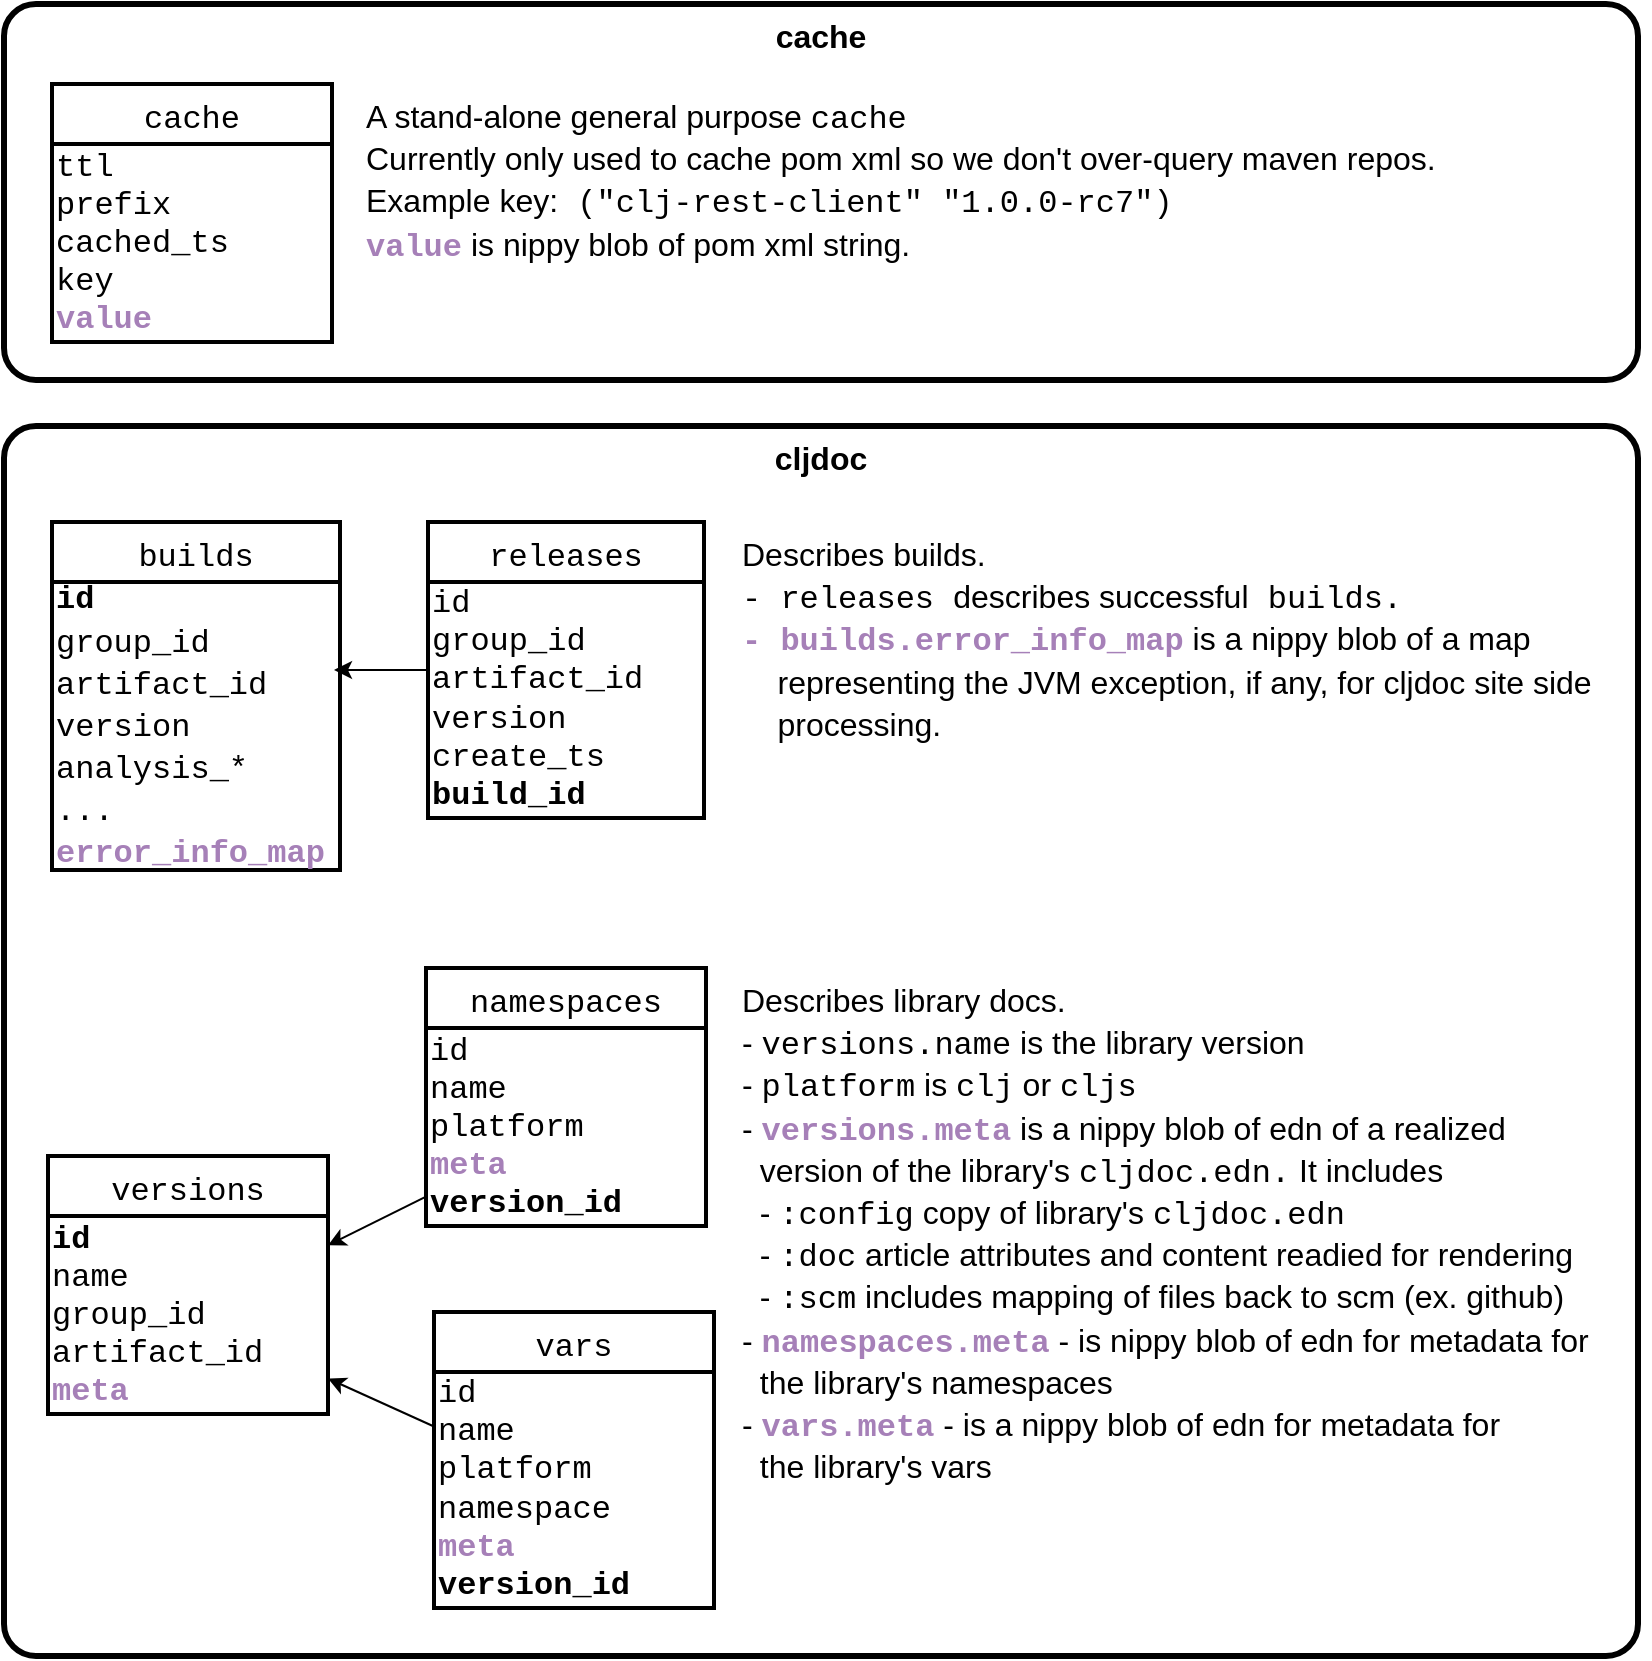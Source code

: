 <mxfile version="16.4.0" type="device"><diagram id="x0OIC25CdcF4G-5w8jhl" name="Page-1"><mxGraphModel dx="1092" dy="989" grid="0" gridSize="10" guides="1" tooltips="1" connect="1" arrows="1" fold="1" page="1" pageScale="1" pageWidth="850" pageHeight="1100" math="0" shadow="0"><root><mxCell id="0"/><mxCell id="1" parent="0"/><mxCell id="0VXVyVYK4qTJovBp4t-X-4" value="&lt;font style=&quot;font-size: 16px&quot;&gt;&lt;b&gt;cljdoc&lt;/b&gt;&lt;/font&gt;" style="rounded=1;whiteSpace=wrap;html=1;align=center;verticalAlign=top;absoluteArcSize=1;arcSize=32;imageHeight=24;strokeWidth=3;" parent="1" vertex="1"><mxGeometry x="10" y="220" width="817" height="615" as="geometry"/></mxCell><mxCell id="0VXVyVYK4qTJovBp4t-X-1" value="&lt;font style=&quot;font-size: 16px&quot;&gt;&lt;b&gt;cache&lt;/b&gt;&lt;/font&gt;" style="rounded=1;whiteSpace=wrap;html=1;align=center;verticalAlign=top;arcSize=32;absoluteArcSize=1;strokeWidth=3;" parent="1" vertex="1"><mxGeometry x="10" y="9" width="817" height="188" as="geometry"/></mxCell><mxCell id="XDUaAF7kfkTxVxzrnG6w-2" value="cache" style="swimlane;fontStyle=0;childLayout=stackLayout;horizontal=1;startSize=30;horizontalStack=0;resizeParent=1;resizeParentMax=0;resizeLast=0;collapsible=1;marginBottom=0;fontFamily=Courier New;fontSize=16;strokeWidth=2;" parent="1" vertex="1"><mxGeometry x="34" y="49" width="140" height="129" as="geometry"><mxRectangle x="160" y="370" width="50" height="30" as="alternateBounds"/></mxGeometry></mxCell><mxCell id="XDUaAF7kfkTxVxzrnG6w-40" value="&lt;span style=&quot;font-size: 16px&quot;&gt;ttl&lt;/span&gt;&lt;br style=&quot;padding: 0px ; margin: 0px ; font-size: 16px&quot;&gt;&lt;span style=&quot;font-size: 16px&quot;&gt;prefix&lt;/span&gt;&lt;br style=&quot;padding: 0px ; margin: 0px ; font-size: 16px&quot;&gt;&lt;span style=&quot;font-size: 16px&quot;&gt;cached_ts&lt;/span&gt;&lt;br style=&quot;padding: 0px ; margin: 0px ; font-size: 16px&quot;&gt;&lt;span style=&quot;font-size: 16px&quot;&gt;key&lt;/span&gt;&lt;br style=&quot;padding: 0px ; margin: 0px ; font-size: 16px&quot;&gt;&lt;span style=&quot;font-size: 16px&quot;&gt;&lt;b&gt;&lt;font color=&quot;#a680b8&quot;&gt;value&lt;/font&gt;&lt;/b&gt;&lt;/span&gt;" style="text;html=1;align=left;verticalAlign=middle;resizable=0;points=[];autosize=1;strokeColor=none;fillColor=none;fontFamily=Courier New;fontSize=16;" parent="XDUaAF7kfkTxVxzrnG6w-2" vertex="1"><mxGeometry y="30" width="140" height="99" as="geometry"/></mxCell><mxCell id="XDUaAF7kfkTxVxzrnG6w-44" style="rounded=0;orthogonalLoop=1;jettySize=auto;html=1;fontFamily=Courier New;fontSize=16;fontColor=#A680B8;" parent="1" source="XDUaAF7kfkTxVxzrnG6w-7" edge="1"><mxGeometry relative="1" as="geometry"><mxPoint x="175" y="342" as="targetPoint"/></mxGeometry></mxCell><mxCell id="XDUaAF7kfkTxVxzrnG6w-7" value="releases" style="swimlane;fontStyle=0;childLayout=stackLayout;horizontal=1;startSize=30;horizontalStack=0;resizeParent=1;resizeParentMax=0;resizeLast=0;collapsible=1;marginBottom=0;fontFamily=Courier New;fontSize=16;strokeWidth=2;" parent="1" vertex="1"><mxGeometry x="222" y="268" width="138" height="148" as="geometry"/></mxCell><mxCell id="XDUaAF7kfkTxVxzrnG6w-50" value="&lt;font color=&quot;#000000&quot;&gt;id&lt;br style=&quot;padding: 0px ; margin: 0px&quot;&gt;group_id&lt;br style=&quot;padding: 0px ; margin: 0px&quot;&gt;artifact_id&lt;br style=&quot;padding: 0px ; margin: 0px&quot;&gt;version&lt;br style=&quot;padding: 0px ; margin: 0px&quot;&gt;create_ts&lt;br style=&quot;padding: 0px ; margin: 0px&quot;&gt;&lt;b&gt;build_id&lt;/b&gt;&lt;/font&gt;" style="text;html=1;align=left;verticalAlign=middle;resizable=0;points=[];autosize=1;strokeColor=none;fillColor=none;fontSize=16;fontFamily=Courier New;fontColor=#A680B8;" parent="XDUaAF7kfkTxVxzrnG6w-7" vertex="1"><mxGeometry y="30" width="138" height="118" as="geometry"/></mxCell><mxCell id="XDUaAF7kfkTxVxzrnG6w-11" value="namespaces" style="swimlane;fontStyle=0;childLayout=stackLayout;horizontal=1;startSize=30;horizontalStack=0;resizeParent=1;resizeParentMax=0;resizeLast=0;collapsible=1;marginBottom=0;fontFamily=Courier New;fontSize=16;strokeWidth=2;" parent="1" vertex="1"><mxGeometry x="221" y="491" width="140" height="129" as="geometry"/></mxCell><mxCell id="XDUaAF7kfkTxVxzrnG6w-46" value="&lt;span style=&quot;color: rgb(0 , 0 , 0)&quot;&gt;id&lt;/span&gt;&lt;br style=&quot;padding: 0px ; margin: 0px ; color: rgb(0 , 0 , 0)&quot;&gt;&lt;span style=&quot;color: rgb(0 , 0 , 0)&quot;&gt;name&lt;/span&gt;&lt;br style=&quot;padding: 0px ; margin: 0px ; color: rgb(0 , 0 , 0)&quot;&gt;&lt;span style=&quot;color: rgb(0 , 0 , 0)&quot;&gt;platform&lt;/span&gt;&lt;br style=&quot;padding: 0px ; margin: 0px ; color: rgb(0 , 0 , 0)&quot;&gt;&lt;b&gt;meta&lt;/b&gt;&lt;br style=&quot;padding: 0px ; margin: 0px ; color: rgb(0 , 0 , 0)&quot;&gt;&lt;span style=&quot;color: rgb(0 , 0 , 0)&quot;&gt;&lt;b&gt;version_id&lt;/b&gt;&lt;/span&gt;" style="text;html=1;align=left;verticalAlign=middle;resizable=0;points=[];autosize=1;strokeColor=none;fillColor=none;fontSize=16;fontFamily=Courier New;fontColor=#A680B8;" parent="XDUaAF7kfkTxVxzrnG6w-11" vertex="1"><mxGeometry y="30" width="140" height="99" as="geometry"/></mxCell><mxCell id="XDUaAF7kfkTxVxzrnG6w-15" value="builds" style="swimlane;fontStyle=0;childLayout=stackLayout;horizontal=1;startSize=30;horizontalStack=0;resizeParent=1;resizeParentMax=0;resizeLast=0;collapsible=1;marginBottom=0;fontFamily=Courier New;fontSize=16;strokeWidth=2;" parent="1" vertex="1"><mxGeometry x="34" y="268" width="144" height="174" as="geometry"/></mxCell><mxCell id="XDUaAF7kfkTxVxzrnG6w-41" value="&lt;font face=&quot;Courier New&quot;&gt;&lt;font color=&quot;#000000&quot;&gt;&lt;b&gt;id&lt;/b&gt;&lt;br style=&quot;padding: 0px ; margin: 0px&quot;&gt;group_id&lt;br style=&quot;padding: 0px ; margin: 0px&quot;&gt;artifact_id&lt;br style=&quot;padding: 0px ; margin: 0px&quot;&gt;version&lt;br style=&quot;padding: 0px ; margin: 0px&quot;&gt;analysis_*&lt;br style=&quot;padding: 0px ; margin: 0px&quot;&gt;...&lt;br style=&quot;padding: 0px ; margin: 0px&quot;&gt;&lt;/font&gt;&lt;b&gt;error_info_map&lt;/b&gt;&lt;/font&gt;" style="text;html=1;align=left;verticalAlign=middle;resizable=0;points=[];autosize=1;strokeColor=none;fillColor=none;fontSize=16;fontFamily=Helvetica;fontColor=#A680B8;strokeWidth=2;" parent="XDUaAF7kfkTxVxzrnG6w-15" vertex="1"><mxGeometry y="30" width="144" height="144" as="geometry"/></mxCell><mxCell id="XDUaAF7kfkTxVxzrnG6w-19" value="vars" style="swimlane;fontStyle=0;childLayout=stackLayout;horizontal=1;startSize=30;horizontalStack=0;resizeParent=1;resizeParentMax=0;resizeLast=0;collapsible=1;marginBottom=0;fontFamily=Courier New;fontSize=16;strokeWidth=2;" parent="1" vertex="1"><mxGeometry x="225" y="663" width="140" height="148" as="geometry"/></mxCell><mxCell id="XDUaAF7kfkTxVxzrnG6w-47" value="&lt;span style=&quot;color: rgb(0 , 0 , 0)&quot;&gt;id&lt;/span&gt;&lt;br style=&quot;padding: 0px ; margin: 0px ; color: rgb(0 , 0 , 0)&quot;&gt;&lt;span style=&quot;color: rgb(0 , 0 , 0)&quot;&gt;name&lt;/span&gt;&lt;br style=&quot;padding: 0px ; margin: 0px ; color: rgb(0 , 0 , 0)&quot;&gt;&lt;span style=&quot;color: rgb(0 , 0 , 0)&quot;&gt;platform&lt;/span&gt;&lt;br style=&quot;padding: 0px ; margin: 0px ; color: rgb(0 , 0 , 0)&quot;&gt;&lt;span style=&quot;color: rgb(0 , 0 , 0)&quot;&gt;namespace&lt;/span&gt;&lt;br style=&quot;padding: 0px ; margin: 0px ; color: rgb(0 , 0 , 0)&quot;&gt;&lt;b&gt;meta&lt;/b&gt;&lt;br style=&quot;padding: 0px ; margin: 0px ; color: rgb(0 , 0 , 0)&quot;&gt;&lt;span style=&quot;color: rgb(0 , 0 , 0)&quot;&gt;&lt;b&gt;version_id&lt;/b&gt;&lt;/span&gt;" style="text;html=1;align=left;verticalAlign=middle;resizable=0;points=[];autosize=1;strokeColor=none;fillColor=none;fontSize=16;fontFamily=Courier New;fontColor=#A680B8;" parent="XDUaAF7kfkTxVxzrnG6w-19" vertex="1"><mxGeometry y="30" width="140" height="118" as="geometry"/></mxCell><mxCell id="XDUaAF7kfkTxVxzrnG6w-23" value="versions" style="swimlane;fontStyle=0;childLayout=stackLayout;horizontal=1;startSize=30;horizontalStack=0;resizeParent=1;resizeParentMax=0;resizeLast=0;collapsible=1;marginBottom=0;fontFamily=Courier New;fontSize=16;strokeWidth=2;" parent="1" vertex="1"><mxGeometry x="32" y="585" width="140" height="129" as="geometry"/></mxCell><mxCell id="XDUaAF7kfkTxVxzrnG6w-45" value="&lt;span style=&quot;color: rgb(0 , 0 , 0)&quot;&gt;&lt;b&gt;id&lt;/b&gt;&lt;/span&gt;&lt;br style=&quot;padding: 0px ; margin: 0px ; color: rgb(0 , 0 , 0)&quot;&gt;&lt;span style=&quot;color: rgb(0 , 0 , 0)&quot;&gt;name&lt;/span&gt;&lt;br style=&quot;padding: 0px ; margin: 0px ; color: rgb(0 , 0 , 0)&quot;&gt;&lt;span style=&quot;color: rgb(0 , 0 , 0)&quot;&gt;group_id&lt;/span&gt;&lt;br style=&quot;padding: 0px ; margin: 0px ; color: rgb(0 , 0 , 0)&quot;&gt;&lt;span style=&quot;color: rgb(0 , 0 , 0)&quot;&gt;artifact_id&lt;/span&gt;&lt;br style=&quot;padding: 0px ; margin: 0px ; color: rgb(0 , 0 , 0)&quot;&gt;&lt;div&gt;&lt;b&gt;meta&lt;/b&gt;&lt;/div&gt;" style="text;html=1;align=left;verticalAlign=middle;resizable=0;points=[];autosize=1;strokeColor=none;fillColor=none;fontSize=16;fontFamily=Courier New;fontColor=#A680B8;" parent="XDUaAF7kfkTxVxzrnG6w-23" vertex="1"><mxGeometry y="30" width="140" height="99" as="geometry"/></mxCell><mxCell id="XDUaAF7kfkTxVxzrnG6w-38" value="&lt;font face=&quot;Helvetica&quot;&gt;A stand-alone general purpose &lt;/font&gt;cache&lt;br style=&quot;font-size: 16px&quot;&gt;&lt;font face=&quot;Helvetica&quot;&gt;Currently only used to cache pom xml so we don't over-query maven repos.&lt;/font&gt;&lt;br&gt;&lt;font face=&quot;Helvetica&quot;&gt;Example key:&lt;/font&gt;&amp;nbsp;(&quot;clj-rest-client&quot; &quot;1.0.0-rc7&quot;)&lt;br&gt;&lt;font color=&quot;#a680b8&quot;&gt;&lt;b&gt;value&lt;/b&gt;&lt;/font&gt;&lt;font face=&quot;Helvetica&quot;&gt; is nippy blob of pom xml string.&lt;/font&gt;" style="text;html=1;strokeColor=none;fillColor=none;align=left;verticalAlign=top;whiteSpace=wrap;rounded=0;fontFamily=Courier New;fontSize=16;" parent="1" vertex="1"><mxGeometry x="189" y="49" width="541" height="88" as="geometry"/></mxCell><mxCell id="XDUaAF7kfkTxVxzrnG6w-42" value="&lt;font face=&quot;Helvetica&quot;&gt;Describes builds.&amp;nbsp;&lt;br&gt;&lt;/font&gt;- releases &lt;font face=&quot;Helvetica&quot;&gt;describes successful&lt;/font&gt;&amp;nbsp;builds.&lt;br style=&quot;font-size: 16px&quot;&gt;&lt;font color=&quot;#a680b8&quot;&gt;&lt;b&gt;- builds.error_info_map&lt;/b&gt;&lt;/font&gt;&lt;font face=&quot;Helvetica&quot;&gt;&amp;nbsp;is a nippy blob of a map&lt;br&gt;&amp;nbsp; &amp;nbsp; representing the JVM exception, if any, for cljdoc site side&lt;br&gt;&amp;nbsp; &amp;nbsp; processing.&amp;nbsp;&lt;/font&gt;" style="text;html=1;strokeColor=none;fillColor=none;align=left;verticalAlign=top;whiteSpace=wrap;rounded=0;fontFamily=Courier New;fontSize=16;" parent="1" vertex="1"><mxGeometry x="377" y="268" width="435" height="118" as="geometry"/></mxCell><mxCell id="XDUaAF7kfkTxVxzrnG6w-48" style="edgeStyle=none;rounded=0;orthogonalLoop=1;jettySize=auto;html=1;fontFamily=Courier New;fontSize=16;fontColor=#A680B8;" parent="1" source="XDUaAF7kfkTxVxzrnG6w-46" target="XDUaAF7kfkTxVxzrnG6w-45" edge="1"><mxGeometry relative="1" as="geometry"/></mxCell><mxCell id="XDUaAF7kfkTxVxzrnG6w-49" style="edgeStyle=none;rounded=0;orthogonalLoop=1;jettySize=auto;html=1;fontFamily=Courier New;fontSize=16;fontColor=#A680B8;" parent="1" source="XDUaAF7kfkTxVxzrnG6w-47" target="XDUaAF7kfkTxVxzrnG6w-45" edge="1"><mxGeometry relative="1" as="geometry"/></mxCell><mxCell id="XDUaAF7kfkTxVxzrnG6w-51" value="&lt;font face=&quot;Helvetica&quot;&gt;Describes library docs.&lt;br&gt;- &lt;/font&gt;versions.name&lt;font face=&quot;Helvetica&quot;&gt; is the library version&lt;/font&gt;&lt;br&gt;&lt;span style=&quot;font-family: &amp;#34;helvetica&amp;#34;&quot;&gt;-&amp;nbsp;&lt;/span&gt;platform&lt;font face=&quot;Helvetica&quot;&gt; is &lt;/font&gt;clj&lt;font face=&quot;Helvetica&quot;&gt; or &lt;/font&gt;cljs&lt;br&gt;&lt;font face=&quot;helvetica&quot;&gt;- &lt;/font&gt;&lt;font color=&quot;#a680b8&quot; style=&quot;font-weight: bold&quot;&gt;versions.meta&lt;/font&gt;&lt;font face=&quot;Helvetica&quot;&gt;&amp;nbsp;is a nippy blob of edn of a realized&lt;br&gt;&amp;nbsp; version of the library's&amp;nbsp;&lt;/font&gt;cljdoc.edn.&lt;font face=&quot;Helvetica&quot;&gt;&amp;nbsp;It includes&amp;nbsp;&lt;br&gt;&lt;/font&gt;&lt;font face=&quot;Helvetica&quot;&gt;&amp;nbsp; -&amp;nbsp;&lt;/font&gt;:config&lt;font face=&quot;Helvetica&quot;&gt;&amp;nbsp;copy of library's &lt;/font&gt;cljdoc.edn&lt;font face=&quot;Helvetica&quot;&gt;&amp;nbsp;&lt;br&gt;&amp;nbsp; - &lt;/font&gt;:doc&lt;font face=&quot;Helvetica&quot;&gt;&amp;nbsp;article attributes and content readied for rendering&lt;br&gt;&lt;/font&gt;&lt;font face=&quot;Helvetica&quot;&gt;&amp;nbsp; -&amp;nbsp;&lt;/font&gt;:scm&lt;font face=&quot;Helvetica&quot;&gt;&amp;nbsp;includes mapping of files back to scm (ex. github)&lt;/font&gt;&lt;br&gt;&lt;font face=&quot;Helvetica&quot;&gt;- &lt;/font&gt;&lt;font color=&quot;#a680b8&quot;&gt;&lt;b&gt;namespaces.meta&lt;/b&gt;&lt;/font&gt;&lt;font face=&quot;Helvetica&quot;&gt; - is nippy blob of edn for metadata for&lt;br&gt;&amp;nbsp; the library's namespaces&lt;/font&gt;&lt;br&gt;&lt;font face=&quot;Helvetica&quot;&gt;- &lt;/font&gt;&lt;b&gt;&lt;font color=&quot;#a680b8&quot;&gt;vars.meta&lt;/font&gt;&lt;/b&gt;&lt;font face=&quot;Helvetica&quot;&gt; - is a nippy blob of edn for metadata for&lt;br&gt;&amp;nbsp; the library's vars&lt;/font&gt;" style="text;html=1;strokeColor=none;fillColor=none;align=left;verticalAlign=top;whiteSpace=wrap;rounded=0;fontFamily=Courier New;fontSize=16;" parent="1" vertex="1"><mxGeometry x="377" y="491" width="456" height="249" as="geometry"/></mxCell></root></mxGraphModel></diagram></mxfile>